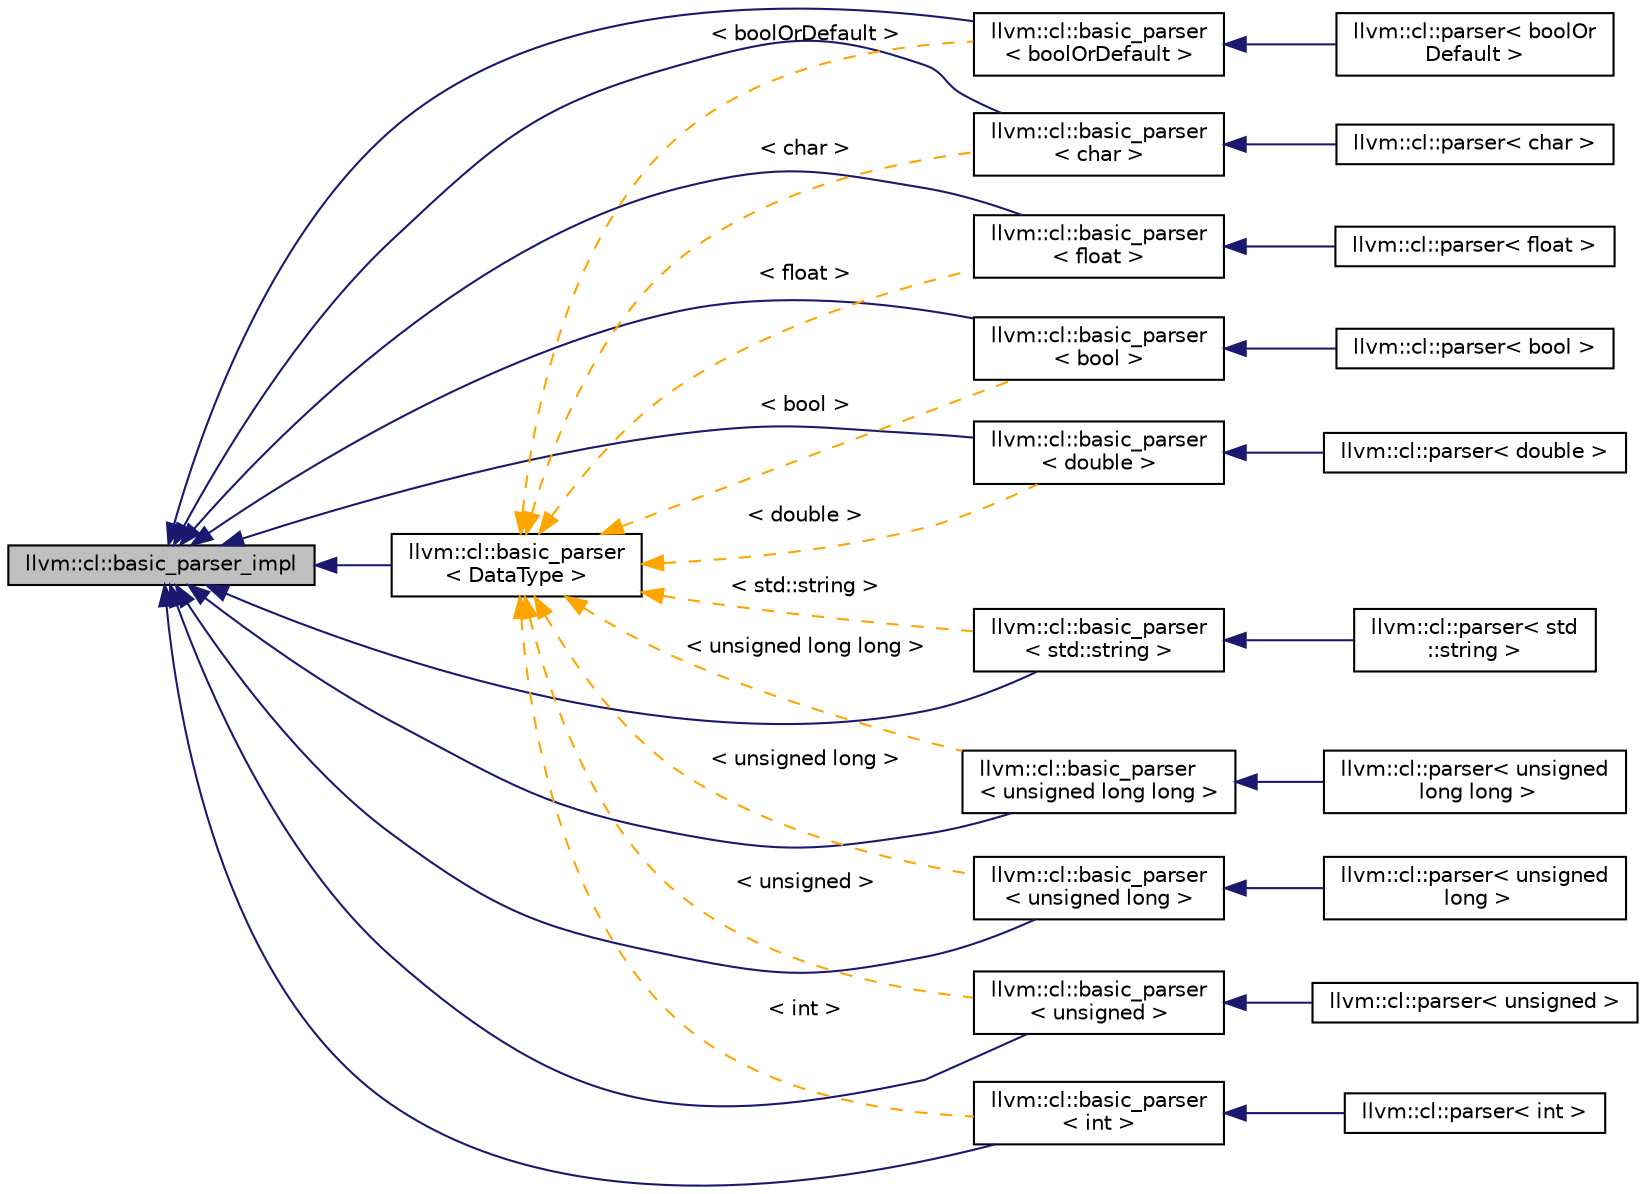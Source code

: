 digraph "llvm::cl::basic_parser_impl"
{
 // LATEX_PDF_SIZE
  bgcolor="transparent";
  edge [fontname="Helvetica",fontsize="10",labelfontname="Helvetica",labelfontsize="10"];
  node [fontname="Helvetica",fontsize="10",shape="box"];
  rankdir="LR";
  Node1 [label="llvm::cl::basic_parser_impl",height=0.2,width=0.4,color="black", fillcolor="grey75", style="filled", fontcolor="black",tooltip=" "];
  Node1 -> Node2 [dir="back",color="midnightblue",fontsize="10",style="solid",fontname="Helvetica"];
  Node2 [label="llvm::cl::basic_parser\l\< bool \>",height=0.2,width=0.4,color="black",URL="$classllvm_1_1cl_1_1basic__parser.html",tooltip=" "];
  Node2 -> Node3 [dir="back",color="midnightblue",fontsize="10",style="solid",fontname="Helvetica"];
  Node3 [label="llvm::cl::parser\< bool \>",height=0.2,width=0.4,color="black",URL="$classllvm_1_1cl_1_1parser_3_01bool_01_4.html",tooltip=" "];
  Node1 -> Node4 [dir="back",color="midnightblue",fontsize="10",style="solid",fontname="Helvetica"];
  Node4 [label="llvm::cl::basic_parser\l\< boolOrDefault \>",height=0.2,width=0.4,color="black",URL="$classllvm_1_1cl_1_1basic__parser.html",tooltip=" "];
  Node4 -> Node5 [dir="back",color="midnightblue",fontsize="10",style="solid",fontname="Helvetica"];
  Node5 [label="llvm::cl::parser\< boolOr\lDefault \>",height=0.2,width=0.4,color="black",URL="$classllvm_1_1cl_1_1parser_3_01boolOrDefault_01_4.html",tooltip=" "];
  Node1 -> Node6 [dir="back",color="midnightblue",fontsize="10",style="solid",fontname="Helvetica"];
  Node6 [label="llvm::cl::basic_parser\l\< char \>",height=0.2,width=0.4,color="black",URL="$classllvm_1_1cl_1_1basic__parser.html",tooltip=" "];
  Node6 -> Node7 [dir="back",color="midnightblue",fontsize="10",style="solid",fontname="Helvetica"];
  Node7 [label="llvm::cl::parser\< char \>",height=0.2,width=0.4,color="black",URL="$classllvm_1_1cl_1_1parser_3_01char_01_4.html",tooltip=" "];
  Node1 -> Node8 [dir="back",color="midnightblue",fontsize="10",style="solid",fontname="Helvetica"];
  Node8 [label="llvm::cl::basic_parser\l\< double \>",height=0.2,width=0.4,color="black",URL="$classllvm_1_1cl_1_1basic__parser.html",tooltip=" "];
  Node8 -> Node9 [dir="back",color="midnightblue",fontsize="10",style="solid",fontname="Helvetica"];
  Node9 [label="llvm::cl::parser\< double \>",height=0.2,width=0.4,color="black",URL="$classllvm_1_1cl_1_1parser_3_01double_01_4.html",tooltip=" "];
  Node1 -> Node10 [dir="back",color="midnightblue",fontsize="10",style="solid",fontname="Helvetica"];
  Node10 [label="llvm::cl::basic_parser\l\< float \>",height=0.2,width=0.4,color="black",URL="$classllvm_1_1cl_1_1basic__parser.html",tooltip=" "];
  Node10 -> Node11 [dir="back",color="midnightblue",fontsize="10",style="solid",fontname="Helvetica"];
  Node11 [label="llvm::cl::parser\< float \>",height=0.2,width=0.4,color="black",URL="$classllvm_1_1cl_1_1parser_3_01float_01_4.html",tooltip=" "];
  Node1 -> Node12 [dir="back",color="midnightblue",fontsize="10",style="solid",fontname="Helvetica"];
  Node12 [label="llvm::cl::basic_parser\l\< int \>",height=0.2,width=0.4,color="black",URL="$classllvm_1_1cl_1_1basic__parser.html",tooltip=" "];
  Node12 -> Node13 [dir="back",color="midnightblue",fontsize="10",style="solid",fontname="Helvetica"];
  Node13 [label="llvm::cl::parser\< int \>",height=0.2,width=0.4,color="black",URL="$classllvm_1_1cl_1_1parser_3_01int_01_4.html",tooltip=" "];
  Node1 -> Node14 [dir="back",color="midnightblue",fontsize="10",style="solid",fontname="Helvetica"];
  Node14 [label="llvm::cl::basic_parser\l\< std::string \>",height=0.2,width=0.4,color="black",URL="$classllvm_1_1cl_1_1basic__parser.html",tooltip=" "];
  Node14 -> Node15 [dir="back",color="midnightblue",fontsize="10",style="solid",fontname="Helvetica"];
  Node15 [label="llvm::cl::parser\< std\l::string \>",height=0.2,width=0.4,color="black",URL="$classllvm_1_1cl_1_1parser_3_01std_1_1string_01_4.html",tooltip=" "];
  Node1 -> Node16 [dir="back",color="midnightblue",fontsize="10",style="solid",fontname="Helvetica"];
  Node16 [label="llvm::cl::basic_parser\l\< unsigned \>",height=0.2,width=0.4,color="black",URL="$classllvm_1_1cl_1_1basic__parser.html",tooltip=" "];
  Node16 -> Node17 [dir="back",color="midnightblue",fontsize="10",style="solid",fontname="Helvetica"];
  Node17 [label="llvm::cl::parser\< unsigned \>",height=0.2,width=0.4,color="black",URL="$classllvm_1_1cl_1_1parser_3_01unsigned_01_4.html",tooltip=" "];
  Node1 -> Node18 [dir="back",color="midnightblue",fontsize="10",style="solid",fontname="Helvetica"];
  Node18 [label="llvm::cl::basic_parser\l\< unsigned long \>",height=0.2,width=0.4,color="black",URL="$classllvm_1_1cl_1_1basic__parser.html",tooltip=" "];
  Node18 -> Node19 [dir="back",color="midnightblue",fontsize="10",style="solid",fontname="Helvetica"];
  Node19 [label="llvm::cl::parser\< unsigned\l long \>",height=0.2,width=0.4,color="black",URL="$classllvm_1_1cl_1_1parser_3_01unsigned_01long_01_4.html",tooltip=" "];
  Node1 -> Node20 [dir="back",color="midnightblue",fontsize="10",style="solid",fontname="Helvetica"];
  Node20 [label="llvm::cl::basic_parser\l\< unsigned long long \>",height=0.2,width=0.4,color="black",URL="$classllvm_1_1cl_1_1basic__parser.html",tooltip=" "];
  Node20 -> Node21 [dir="back",color="midnightblue",fontsize="10",style="solid",fontname="Helvetica"];
  Node21 [label="llvm::cl::parser\< unsigned\l long long \>",height=0.2,width=0.4,color="black",URL="$classllvm_1_1cl_1_1parser_3_01unsigned_01long_01long_01_4.html",tooltip=" "];
  Node1 -> Node22 [dir="back",color="midnightblue",fontsize="10",style="solid",fontname="Helvetica"];
  Node22 [label="llvm::cl::basic_parser\l\< DataType \>",height=0.2,width=0.4,color="black",URL="$classllvm_1_1cl_1_1basic__parser.html",tooltip=" "];
  Node22 -> Node2 [dir="back",color="orange",fontsize="10",style="dashed",label=" \< bool \>" ,fontname="Helvetica"];
  Node22 -> Node4 [dir="back",color="orange",fontsize="10",style="dashed",label=" \< boolOrDefault \>" ,fontname="Helvetica"];
  Node22 -> Node6 [dir="back",color="orange",fontsize="10",style="dashed",label=" \< char \>" ,fontname="Helvetica"];
  Node22 -> Node8 [dir="back",color="orange",fontsize="10",style="dashed",label=" \< double \>" ,fontname="Helvetica"];
  Node22 -> Node10 [dir="back",color="orange",fontsize="10",style="dashed",label=" \< float \>" ,fontname="Helvetica"];
  Node22 -> Node12 [dir="back",color="orange",fontsize="10",style="dashed",label=" \< int \>" ,fontname="Helvetica"];
  Node22 -> Node14 [dir="back",color="orange",fontsize="10",style="dashed",label=" \< std::string \>" ,fontname="Helvetica"];
  Node22 -> Node16 [dir="back",color="orange",fontsize="10",style="dashed",label=" \< unsigned \>" ,fontname="Helvetica"];
  Node22 -> Node18 [dir="back",color="orange",fontsize="10",style="dashed",label=" \< unsigned long \>" ,fontname="Helvetica"];
  Node22 -> Node20 [dir="back",color="orange",fontsize="10",style="dashed",label=" \< unsigned long long \>" ,fontname="Helvetica"];
}
